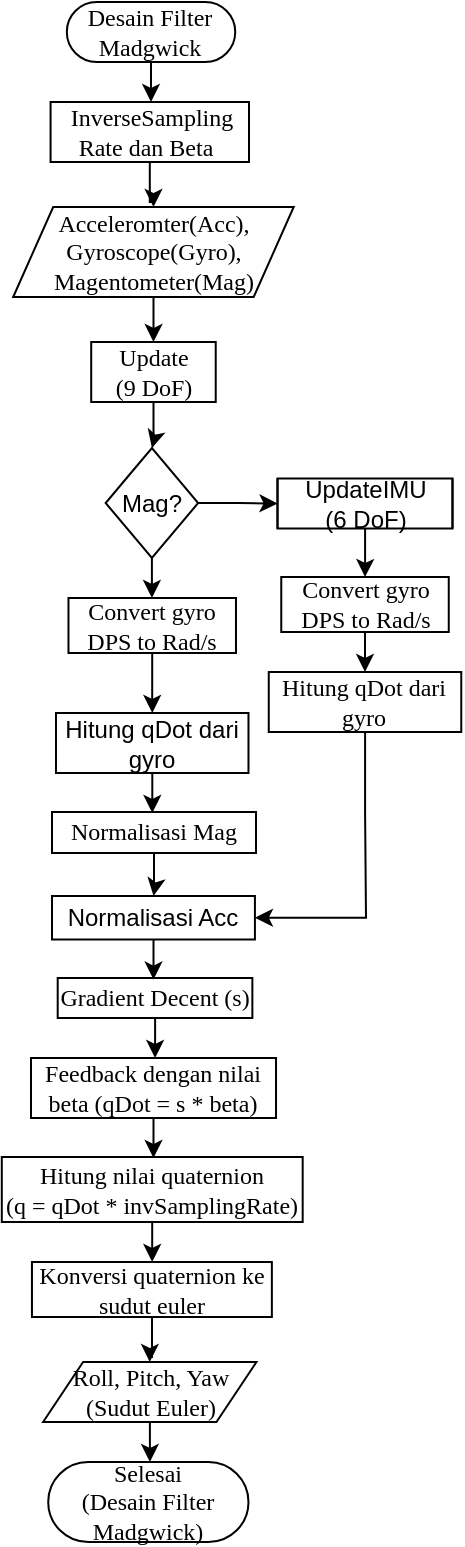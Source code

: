 <mxfile>
    <diagram id="BuBfJXl2WCBWpeAN5ICa" name="Page-3">
        <mxGraphModel dx="544" dy="330" grid="1" gridSize="10" guides="1" tooltips="1" connect="1" arrows="1" fold="1" page="1" pageScale="1" pageWidth="850" pageHeight="1100" math="0" shadow="0">
            <root>
                <mxCell id="H2aRWEQ9C2itSb5f_uay-0"/>
                <mxCell id="H2aRWEQ9C2itSb5f_uay-1" parent="H2aRWEQ9C2itSb5f_uay-0"/>
                <mxCell id="scPLqj7lEBCLQPymiZIo-0" value="" style="edgeStyle=orthogonalEdgeStyle;rounded=0;orthogonalLoop=1;jettySize=auto;html=1;" edge="1" parent="H2aRWEQ9C2itSb5f_uay-1" source="scPLqj7lEBCLQPymiZIo-1" target="scPLqj7lEBCLQPymiZIo-5">
                    <mxGeometry relative="1" as="geometry"/>
                </mxCell>
                <mxCell id="scPLqj7lEBCLQPymiZIo-1" value="&lt;font face=&quot;Times New Roman&quot;&gt;Desain Filter Madgwick&lt;/font&gt;" style="rounded=1;whiteSpace=wrap;html=1;arcSize=50;" vertex="1" parent="H2aRWEQ9C2itSb5f_uay-1">
                    <mxGeometry x="377.41" y="10" width="84.21" height="30" as="geometry"/>
                </mxCell>
                <mxCell id="scPLqj7lEBCLQPymiZIo-2" style="edgeStyle=orthogonalEdgeStyle;rounded=0;orthogonalLoop=1;jettySize=auto;html=1;entryX=0.5;entryY=0;entryDx=0;entryDy=0;" edge="1" parent="H2aRWEQ9C2itSb5f_uay-1" source="scPLqj7lEBCLQPymiZIo-3" target="scPLqj7lEBCLQPymiZIo-8">
                    <mxGeometry relative="1" as="geometry"/>
                </mxCell>
                <mxCell id="scPLqj7lEBCLQPymiZIo-3" value="&lt;font face=&quot;Times New Roman&quot;&gt;Acceleromter(Acc), Gyroscope(Gyro), Magentometer(Mag)&lt;/font&gt;" style="shape=parallelogram;perimeter=parallelogramPerimeter;whiteSpace=wrap;html=1;fixedSize=1;" vertex="1" parent="H2aRWEQ9C2itSb5f_uay-1">
                    <mxGeometry x="350.6" y="112.5" width="140.25" height="45" as="geometry"/>
                </mxCell>
                <mxCell id="scPLqj7lEBCLQPymiZIo-4" value="" style="edgeStyle=orthogonalEdgeStyle;rounded=0;orthogonalLoop=1;jettySize=auto;html=1;" edge="1" parent="H2aRWEQ9C2itSb5f_uay-1" source="scPLqj7lEBCLQPymiZIo-5" target="scPLqj7lEBCLQPymiZIo-3">
                    <mxGeometry relative="1" as="geometry"/>
                </mxCell>
                <mxCell id="scPLqj7lEBCLQPymiZIo-5" value="&lt;font face=&quot;Times New Roman&quot;&gt;&amp;nbsp;InverseSampling Rate dan Beta&amp;nbsp;&lt;/font&gt;" style="rounded=0;whiteSpace=wrap;html=1;" vertex="1" parent="H2aRWEQ9C2itSb5f_uay-1">
                    <mxGeometry x="369.29" y="60" width="99.21" height="30" as="geometry"/>
                </mxCell>
                <mxCell id="scPLqj7lEBCLQPymiZIo-6" value="&lt;font face=&quot;Times New Roman&quot;&gt;Selesai&lt;br&gt;(Desain Filter Madgwick)&lt;/font&gt;" style="whiteSpace=wrap;html=1;rounded=1;arcSize=50;" vertex="1" parent="H2aRWEQ9C2itSb5f_uay-1">
                    <mxGeometry x="368.11" y="740" width="100.13" height="40" as="geometry"/>
                </mxCell>
                <mxCell id="scPLqj7lEBCLQPymiZIo-7" value="" style="edgeStyle=orthogonalEdgeStyle;rounded=0;orthogonalLoop=1;jettySize=auto;html=1;" edge="1" parent="H2aRWEQ9C2itSb5f_uay-1" source="scPLqj7lEBCLQPymiZIo-8" target="scPLqj7lEBCLQPymiZIo-13">
                    <mxGeometry relative="1" as="geometry"/>
                </mxCell>
                <mxCell id="scPLqj7lEBCLQPymiZIo-8" value="&lt;font face=&quot;Times New Roman&quot;&gt;Update&lt;br&gt;(9 DoF)&lt;/font&gt;" style="rounded=1;whiteSpace=wrap;html=1;arcSize=0;" vertex="1" parent="H2aRWEQ9C2itSb5f_uay-1">
                    <mxGeometry x="389.6" y="180" width="62.26" height="30" as="geometry"/>
                </mxCell>
                <mxCell id="scPLqj7lEBCLQPymiZIo-9" value="" style="edgeStyle=orthogonalEdgeStyle;rounded=0;orthogonalLoop=1;jettySize=auto;html=1;" edge="1" parent="H2aRWEQ9C2itSb5f_uay-1" source="scPLqj7lEBCLQPymiZIo-10" target="scPLqj7lEBCLQPymiZIo-6">
                    <mxGeometry relative="1" as="geometry"/>
                </mxCell>
                <mxCell id="scPLqj7lEBCLQPymiZIo-10" value="&lt;font face=&quot;Times New Roman&quot;&gt;Roll, Pitch, Yaw&lt;br&gt;(Sudut Euler)&lt;/font&gt;" style="shape=parallelogram;perimeter=parallelogramPerimeter;whiteSpace=wrap;html=1;fixedSize=1;" vertex="1" parent="H2aRWEQ9C2itSb5f_uay-1">
                    <mxGeometry x="365.55" y="690" width="106.68" height="30" as="geometry"/>
                </mxCell>
                <mxCell id="scPLqj7lEBCLQPymiZIo-11" value="" style="edgeStyle=orthogonalEdgeStyle;rounded=0;orthogonalLoop=1;jettySize=auto;html=1;" edge="1" parent="H2aRWEQ9C2itSb5f_uay-1" source="scPLqj7lEBCLQPymiZIo-13" target="scPLqj7lEBCLQPymiZIo-15">
                    <mxGeometry relative="1" as="geometry"/>
                </mxCell>
                <mxCell id="scPLqj7lEBCLQPymiZIo-12" value="" style="edgeStyle=orthogonalEdgeStyle;rounded=0;orthogonalLoop=1;jettySize=auto;html=1;" edge="1" parent="H2aRWEQ9C2itSb5f_uay-1" source="scPLqj7lEBCLQPymiZIo-13" target="scPLqj7lEBCLQPymiZIo-17">
                    <mxGeometry relative="1" as="geometry"/>
                </mxCell>
                <mxCell id="scPLqj7lEBCLQPymiZIo-13" value="Mag?" style="rhombus;whiteSpace=wrap;html=1;rounded=1;arcSize=0;" vertex="1" parent="H2aRWEQ9C2itSb5f_uay-1">
                    <mxGeometry x="396.83" y="233" width="46.25" height="55" as="geometry"/>
                </mxCell>
                <mxCell id="scPLqj7lEBCLQPymiZIo-14" style="edgeStyle=orthogonalEdgeStyle;rounded=0;orthogonalLoop=1;jettySize=auto;html=1;entryX=0.5;entryY=0;entryDx=0;entryDy=0;" edge="1" parent="H2aRWEQ9C2itSb5f_uay-1" source="scPLqj7lEBCLQPymiZIo-15" target="scPLqj7lEBCLQPymiZIo-33">
                    <mxGeometry relative="1" as="geometry"/>
                </mxCell>
                <mxCell id="scPLqj7lEBCLQPymiZIo-15" value="UpdateIMU&lt;br&gt;(6 DoF)" style="shape=process;whiteSpace=wrap;html=1;backgroundOutline=1;size=0;" vertex="1" parent="H2aRWEQ9C2itSb5f_uay-1">
                    <mxGeometry x="482.75" y="248.25" width="87.5" height="25" as="geometry"/>
                </mxCell>
                <mxCell id="scPLqj7lEBCLQPymiZIo-16" value="" style="edgeStyle=orthogonalEdgeStyle;rounded=0;orthogonalLoop=1;jettySize=auto;html=1;" edge="1" parent="H2aRWEQ9C2itSb5f_uay-1" source="scPLqj7lEBCLQPymiZIo-17" target="scPLqj7lEBCLQPymiZIo-23">
                    <mxGeometry relative="1" as="geometry"/>
                </mxCell>
                <mxCell id="scPLqj7lEBCLQPymiZIo-17" value="&lt;font face=&quot;Times New Roman&quot;&gt;Convert gyro DPS to Rad/s&lt;/font&gt;" style="rounded=1;whiteSpace=wrap;html=1;arcSize=0;" vertex="1" parent="H2aRWEQ9C2itSb5f_uay-1">
                    <mxGeometry x="378.24" y="308" width="83.75" height="27.5" as="geometry"/>
                </mxCell>
                <mxCell id="scPLqj7lEBCLQPymiZIo-18" value="" style="edgeStyle=orthogonalEdgeStyle;rounded=0;orthogonalLoop=1;jettySize=auto;html=1;" edge="1" parent="H2aRWEQ9C2itSb5f_uay-1" source="scPLqj7lEBCLQPymiZIo-19" target="scPLqj7lEBCLQPymiZIo-31">
                    <mxGeometry relative="1" as="geometry"/>
                </mxCell>
                <mxCell id="scPLqj7lEBCLQPymiZIo-19" value="&lt;font face=&quot;Times New Roman&quot;&gt;Normalisasi Mag&lt;/font&gt;" style="whiteSpace=wrap;html=1;rounded=1;arcSize=0;" vertex="1" parent="H2aRWEQ9C2itSb5f_uay-1">
                    <mxGeometry x="370" y="415" width="102" height="20.5" as="geometry"/>
                </mxCell>
                <mxCell id="scPLqj7lEBCLQPymiZIo-20" value="" style="edgeStyle=orthogonalEdgeStyle;rounded=0;orthogonalLoop=1;jettySize=auto;html=1;" edge="1" parent="H2aRWEQ9C2itSb5f_uay-1" source="scPLqj7lEBCLQPymiZIo-21" target="scPLqj7lEBCLQPymiZIo-25">
                    <mxGeometry relative="1" as="geometry"/>
                </mxCell>
                <mxCell id="scPLqj7lEBCLQPymiZIo-21" value="&lt;font face=&quot;Times New Roman&quot;&gt;Gradient Decent (s)&lt;/font&gt;" style="whiteSpace=wrap;html=1;rounded=1;arcSize=0;" vertex="1" parent="H2aRWEQ9C2itSb5f_uay-1">
                    <mxGeometry x="372.85" y="498" width="97.33" height="20" as="geometry"/>
                </mxCell>
                <mxCell id="scPLqj7lEBCLQPymiZIo-22" value="" style="edgeStyle=orthogonalEdgeStyle;rounded=0;orthogonalLoop=1;jettySize=auto;html=1;" edge="1" parent="H2aRWEQ9C2itSb5f_uay-1" source="scPLqj7lEBCLQPymiZIo-23" target="scPLqj7lEBCLQPymiZIo-19">
                    <mxGeometry relative="1" as="geometry"/>
                </mxCell>
                <mxCell id="scPLqj7lEBCLQPymiZIo-23" value="Hitung qDot dari gyro" style="whiteSpace=wrap;html=1;rounded=1;arcSize=0;" vertex="1" parent="H2aRWEQ9C2itSb5f_uay-1">
                    <mxGeometry x="371.99" y="365.5" width="96.25" height="30" as="geometry"/>
                </mxCell>
                <mxCell id="scPLqj7lEBCLQPymiZIo-24" value="" style="edgeStyle=orthogonalEdgeStyle;rounded=0;orthogonalLoop=1;jettySize=auto;html=1;" edge="1" parent="H2aRWEQ9C2itSb5f_uay-1" source="scPLqj7lEBCLQPymiZIo-25" target="scPLqj7lEBCLQPymiZIo-27">
                    <mxGeometry relative="1" as="geometry"/>
                </mxCell>
                <mxCell id="scPLqj7lEBCLQPymiZIo-25" value="&lt;font face=&quot;Times New Roman&quot;&gt;Feedback dengan nilai beta (qDot = s * beta)&lt;/font&gt;" style="whiteSpace=wrap;html=1;rounded=1;arcSize=0;" vertex="1" parent="H2aRWEQ9C2itSb5f_uay-1">
                    <mxGeometry x="359.5" y="538" width="122.51" height="30" as="geometry"/>
                </mxCell>
                <mxCell id="scPLqj7lEBCLQPymiZIo-26" value="" style="edgeStyle=orthogonalEdgeStyle;rounded=0;orthogonalLoop=1;jettySize=auto;html=1;" edge="1" parent="H2aRWEQ9C2itSb5f_uay-1" source="scPLqj7lEBCLQPymiZIo-27" target="scPLqj7lEBCLQPymiZIo-29">
                    <mxGeometry relative="1" as="geometry"/>
                </mxCell>
                <mxCell id="scPLqj7lEBCLQPymiZIo-27" value="&lt;font face=&quot;Times New Roman&quot;&gt;Hitung nilai quaternion&lt;br&gt;(q = qDot * invSamplingRate)&lt;/font&gt;" style="rounded=1;whiteSpace=wrap;html=1;arcSize=0;" vertex="1" parent="H2aRWEQ9C2itSb5f_uay-1">
                    <mxGeometry x="344.9" y="587.5" width="150.44" height="32.5" as="geometry"/>
                </mxCell>
                <mxCell id="scPLqj7lEBCLQPymiZIo-37" style="edgeStyle=orthogonalEdgeStyle;rounded=0;orthogonalLoop=1;jettySize=auto;html=1;entryX=0.5;entryY=0;entryDx=0;entryDy=0;" edge="1" parent="H2aRWEQ9C2itSb5f_uay-1" source="scPLqj7lEBCLQPymiZIo-29" target="scPLqj7lEBCLQPymiZIo-10">
                    <mxGeometry relative="1" as="geometry"/>
                </mxCell>
                <mxCell id="scPLqj7lEBCLQPymiZIo-29" value="&lt;font face=&quot;Times New Roman&quot;&gt;Konversi quaternion ke sudut euler&lt;/font&gt;" style="rounded=1;whiteSpace=wrap;html=1;arcSize=0;" vertex="1" parent="H2aRWEQ9C2itSb5f_uay-1">
                    <mxGeometry x="359.98" y="640" width="119.95" height="27.5" as="geometry"/>
                </mxCell>
                <mxCell id="scPLqj7lEBCLQPymiZIo-30" style="edgeStyle=orthogonalEdgeStyle;rounded=0;orthogonalLoop=1;jettySize=auto;html=1;entryX=0.5;entryY=0;entryDx=0;entryDy=0;" edge="1" parent="H2aRWEQ9C2itSb5f_uay-1" source="scPLqj7lEBCLQPymiZIo-31" target="scPLqj7lEBCLQPymiZIo-21">
                    <mxGeometry relative="1" as="geometry"/>
                </mxCell>
                <mxCell id="scPLqj7lEBCLQPymiZIo-31" value="Normalisasi Acc" style="whiteSpace=wrap;html=1;rounded=1;arcSize=0;" vertex="1" parent="H2aRWEQ9C2itSb5f_uay-1">
                    <mxGeometry x="370" y="457" width="101.46" height="21.75" as="geometry"/>
                </mxCell>
                <mxCell id="scPLqj7lEBCLQPymiZIo-32" style="edgeStyle=orthogonalEdgeStyle;rounded=0;orthogonalLoop=1;jettySize=auto;html=1;" edge="1" parent="H2aRWEQ9C2itSb5f_uay-1" source="scPLqj7lEBCLQPymiZIo-33" target="scPLqj7lEBCLQPymiZIo-35">
                    <mxGeometry relative="1" as="geometry"/>
                </mxCell>
                <mxCell id="scPLqj7lEBCLQPymiZIo-33" value="&lt;font face=&quot;Times New Roman&quot;&gt;Convert gyro DPS to Rad/s&lt;/font&gt;" style="rounded=1;whiteSpace=wrap;html=1;arcSize=0;" vertex="1" parent="H2aRWEQ9C2itSb5f_uay-1">
                    <mxGeometry x="484.63" y="297.5" width="83.75" height="27.5" as="geometry"/>
                </mxCell>
                <mxCell id="scPLqj7lEBCLQPymiZIo-34" style="edgeStyle=orthogonalEdgeStyle;rounded=0;orthogonalLoop=1;jettySize=auto;html=1;entryX=1;entryY=0.5;entryDx=0;entryDy=0;" edge="1" parent="H2aRWEQ9C2itSb5f_uay-1" source="scPLqj7lEBCLQPymiZIo-35" target="scPLqj7lEBCLQPymiZIo-31">
                    <mxGeometry relative="1" as="geometry">
                        <Array as="points">
                            <mxPoint x="527" y="416"/>
                            <mxPoint x="527" y="468"/>
                        </Array>
                    </mxGeometry>
                </mxCell>
                <mxCell id="scPLqj7lEBCLQPymiZIo-35" value="&lt;font face=&quot;Times New Roman&quot;&gt;Hitung qDot dari gyro&lt;/font&gt;" style="whiteSpace=wrap;html=1;rounded=1;arcSize=0;" vertex="1" parent="H2aRWEQ9C2itSb5f_uay-1">
                    <mxGeometry x="478.38" y="345" width="96.25" height="30" as="geometry"/>
                </mxCell>
            </root>
        </mxGraphModel>
    </diagram>
    <diagram id="-nuwZjXYnXBQKxyOWOHR" name="Page-2">
        <mxGraphModel dx="789" dy="478" grid="1" gridSize="10" guides="1" tooltips="1" connect="1" arrows="1" fold="1" page="1" pageScale="1" pageWidth="850" pageHeight="1100" math="0" shadow="0">
            <root>
                <mxCell id="R7MPjAdl8ZnxEVZZ4GXp-0"/>
                <mxCell id="R7MPjAdl8ZnxEVZZ4GXp-1" parent="R7MPjAdl8ZnxEVZZ4GXp-0"/>
                <mxCell id="f78Xwyn0-9pBlHI2riHW-0" style="edgeStyle=orthogonalEdgeStyle;rounded=0;orthogonalLoop=1;jettySize=auto;html=1;" edge="1" parent="R7MPjAdl8ZnxEVZZ4GXp-1" source="f78Xwyn0-9pBlHI2riHW-1" target="f78Xwyn0-9pBlHI2riHW-8">
                    <mxGeometry relative="1" as="geometry"/>
                </mxCell>
                <mxCell id="f78Xwyn0-9pBlHI2riHW-1" value="&lt;font face=&quot;Times New Roman&quot;&gt;Process Data&lt;/font&gt;" style="rounded=1;whiteSpace=wrap;html=1;arcSize=50;" vertex="1" parent="R7MPjAdl8ZnxEVZZ4GXp-1">
                    <mxGeometry x="212.5" y="10" width="95" height="20" as="geometry"/>
                </mxCell>
                <mxCell id="f78Xwyn0-9pBlHI2riHW-2" value="&lt;font face=&quot;Times New Roman&quot;&gt;Selesai&lt;br&gt;(Process Data)&lt;/font&gt;" style="whiteSpace=wrap;html=1;rounded=1;arcSize=50;" vertex="1" parent="R7MPjAdl8ZnxEVZZ4GXp-1">
                    <mxGeometry x="208.89" y="503.75" width="100" height="30" as="geometry"/>
                </mxCell>
                <mxCell id="f78Xwyn0-9pBlHI2riHW-3" style="edgeStyle=orthogonalEdgeStyle;rounded=0;orthogonalLoop=1;jettySize=auto;html=1;" edge="1" parent="R7MPjAdl8ZnxEVZZ4GXp-1" source="f78Xwyn0-9pBlHI2riHW-4" target="f78Xwyn0-9pBlHI2riHW-18">
                    <mxGeometry relative="1" as="geometry"/>
                </mxCell>
                <mxCell id="f78Xwyn0-9pBlHI2riHW-4" value="&lt;font face=&quot;Times New Roman&quot;&gt;Olah Data IMU dengan MATLAB&lt;/font&gt;" style="rounded=1;whiteSpace=wrap;html=1;arcSize=0;" vertex="1" parent="R7MPjAdl8ZnxEVZZ4GXp-1">
                    <mxGeometry x="209.65" y="285" width="98.13" height="35" as="geometry"/>
                </mxCell>
                <mxCell id="f78Xwyn0-9pBlHI2riHW-5" value="" style="edgeStyle=orthogonalEdgeStyle;rounded=0;orthogonalLoop=1;jettySize=auto;html=1;" edge="1" parent="R7MPjAdl8ZnxEVZZ4GXp-1" source="f78Xwyn0-9pBlHI2riHW-6" target="f78Xwyn0-9pBlHI2riHW-16">
                    <mxGeometry relative="1" as="geometry"/>
                </mxCell>
                <mxCell id="f78Xwyn0-9pBlHI2riHW-6" value="&lt;font face=&quot;Times New Roman&quot;&gt;Kalibrasi&amp;nbsp;&lt;/font&gt;" style="rounded=1;whiteSpace=wrap;html=1;arcSize=0;" vertex="1" parent="R7MPjAdl8ZnxEVZZ4GXp-1">
                    <mxGeometry x="224.66" y="120" width="70" height="30" as="geometry"/>
                </mxCell>
                <mxCell id="f78Xwyn0-9pBlHI2riHW-7" value="" style="edgeStyle=orthogonalEdgeStyle;rounded=0;orthogonalLoop=1;jettySize=auto;html=1;" edge="1" parent="R7MPjAdl8ZnxEVZZ4GXp-1" source="f78Xwyn0-9pBlHI2riHW-8" target="f78Xwyn0-9pBlHI2riHW-6">
                    <mxGeometry relative="1" as="geometry"/>
                </mxCell>
                <mxCell id="f78Xwyn0-9pBlHI2riHW-8" value="&lt;font face=&quot;Times New Roman&quot;&gt;Arduino Data (IMU + Filter Realtime)&lt;/font&gt;" style="rounded=1;whiteSpace=wrap;html=1;arcSize=0;" vertex="1" parent="R7MPjAdl8ZnxEVZZ4GXp-1">
                    <mxGeometry x="206.22" y="60" width="106.88" height="40" as="geometry"/>
                </mxCell>
                <mxCell id="f78Xwyn0-9pBlHI2riHW-9" style="edgeStyle=orthogonalEdgeStyle;rounded=0;orthogonalLoop=1;jettySize=auto;html=1;" edge="1" parent="R7MPjAdl8ZnxEVZZ4GXp-1" source="f78Xwyn0-9pBlHI2riHW-10" target="f78Xwyn0-9pBlHI2riHW-4">
                    <mxGeometry relative="1" as="geometry"/>
                </mxCell>
                <mxCell id="f78Xwyn0-9pBlHI2riHW-10" value="&lt;font face=&quot;Times New Roman&quot;&gt;Acc, Gyro, Mag, Roll, Pitch, Yaw&lt;/font&gt;" style="shape=parallelogram;perimeter=parallelogramPerimeter;whiteSpace=wrap;html=1;fixedSize=1;rounded=1;arcSize=0;" vertex="1" parent="R7MPjAdl8ZnxEVZZ4GXp-1">
                    <mxGeometry x="206.22" y="225" width="106.88" height="40" as="geometry"/>
                </mxCell>
                <mxCell id="f78Xwyn0-9pBlHI2riHW-11" value="" style="edgeStyle=orthogonalEdgeStyle;rounded=0;orthogonalLoop=1;jettySize=auto;html=1;" edge="1" parent="R7MPjAdl8ZnxEVZZ4GXp-1" source="f78Xwyn0-9pBlHI2riHW-12" target="f78Xwyn0-9pBlHI2riHW-14">
                    <mxGeometry relative="1" as="geometry"/>
                </mxCell>
                <mxCell id="f78Xwyn0-9pBlHI2riHW-12" value="&lt;font face=&quot;Times New Roman&quot;&gt;Hitung nilai RMSE&lt;/font&gt;" style="whiteSpace=wrap;html=1;rounded=1;arcSize=0;" vertex="1" parent="R7MPjAdl8ZnxEVZZ4GXp-1">
                    <mxGeometry x="205.6" y="397.5" width="108.12" height="25" as="geometry"/>
                </mxCell>
                <mxCell id="f78Xwyn0-9pBlHI2riHW-13" value="" style="edgeStyle=orthogonalEdgeStyle;rounded=0;orthogonalLoop=1;jettySize=auto;html=1;" edge="1" parent="R7MPjAdl8ZnxEVZZ4GXp-1" source="f78Xwyn0-9pBlHI2riHW-14" target="f78Xwyn0-9pBlHI2riHW-2">
                    <mxGeometry relative="1" as="geometry"/>
                </mxCell>
                <mxCell id="f78Xwyn0-9pBlHI2riHW-14" value="&lt;font face=&quot;Times New Roman&quot;&gt;RMSE, Plot&lt;/font&gt;" style="shape=parallelogram;perimeter=parallelogramPerimeter;whiteSpace=wrap;html=1;fixedSize=1;rounded=1;arcSize=0;" vertex="1" parent="R7MPjAdl8ZnxEVZZ4GXp-1">
                    <mxGeometry x="210.45" y="448.75" width="96.87" height="28.75" as="geometry"/>
                </mxCell>
                <mxCell id="f78Xwyn0-9pBlHI2riHW-15" value="" style="edgeStyle=orthogonalEdgeStyle;rounded=0;orthogonalLoop=1;jettySize=auto;html=1;" edge="1" parent="R7MPjAdl8ZnxEVZZ4GXp-1" source="f78Xwyn0-9pBlHI2riHW-16" target="f78Xwyn0-9pBlHI2riHW-10">
                    <mxGeometry relative="1" as="geometry"/>
                </mxCell>
                <mxCell id="f78Xwyn0-9pBlHI2riHW-16" value="&lt;font face=&quot;Times New Roman&quot;&gt;Desain Madgwick Filter&lt;/font&gt;" style="shape=process;whiteSpace=wrap;html=1;backgroundOutline=1;" vertex="1" parent="R7MPjAdl8ZnxEVZZ4GXp-1">
                    <mxGeometry x="204.66" y="172.5" width="110" height="30" as="geometry"/>
                </mxCell>
                <mxCell id="f78Xwyn0-9pBlHI2riHW-17" style="edgeStyle=orthogonalEdgeStyle;rounded=0;orthogonalLoop=1;jettySize=auto;html=1;" edge="1" parent="R7MPjAdl8ZnxEVZZ4GXp-1" source="f78Xwyn0-9pBlHI2riHW-18" target="f78Xwyn0-9pBlHI2riHW-12">
                    <mxGeometry relative="1" as="geometry"/>
                </mxCell>
                <mxCell id="f78Xwyn0-9pBlHI2riHW-18" value="&lt;font face=&quot;Times New Roman&quot;&gt;Desain Madgwick Filter&lt;/font&gt;" style="shape=process;whiteSpace=wrap;html=1;backgroundOutline=1;" vertex="1" parent="R7MPjAdl8ZnxEVZZ4GXp-1">
                    <mxGeometry x="203.1" y="344" width="110" height="30" as="geometry"/>
                </mxCell>
            </root>
        </mxGraphModel>
    </diagram>
    <diagram id="kmAJGGws22bIz-2701WK" name="Page-1">
        <mxGraphModel dx="928" dy="562" grid="1" gridSize="10" guides="1" tooltips="1" connect="1" arrows="1" fold="1" page="1" pageScale="1" pageWidth="850" pageHeight="1100" math="0" shadow="0">
            <root>
                <mxCell id="0"/>
                <mxCell id="1" parent="0"/>
                <mxCell id="279" style="edgeStyle=orthogonalEdgeStyle;rounded=0;orthogonalLoop=1;jettySize=auto;html=1;" parent="1" source="17" target="117" edge="1">
                    <mxGeometry relative="1" as="geometry"/>
                </mxCell>
                <mxCell id="17" value="&lt;font face=&quot;Times New Roman&quot;&gt;Pengujian Pada Robot&lt;/font&gt;" style="rounded=1;whiteSpace=wrap;html=1;arcSize=0;" parent="1" vertex="1">
                    <mxGeometry x="316.56" y="200" width="72.5" height="30" as="geometry"/>
                </mxCell>
                <mxCell id="280" style="edgeStyle=orthogonalEdgeStyle;rounded=0;orthogonalLoop=1;jettySize=auto;html=1;entryX=0.5;entryY=0;entryDx=0;entryDy=0;" parent="1" source="24" target="48" edge="1">
                    <mxGeometry relative="1" as="geometry"/>
                </mxCell>
                <mxCell id="24" value="PWM didapatkan sesuai sudut" style="shape=parallelogram;perimeter=parallelogramPerimeter;whiteSpace=wrap;html=1;fixedSize=1;" parent="1" vertex="1">
                    <mxGeometry x="290.0" y="342.5" width="125.62" height="30" as="geometry"/>
                </mxCell>
                <mxCell id="248" style="edgeStyle=orthogonalEdgeStyle;rounded=0;orthogonalLoop=1;jettySize=auto;html=1;" parent="1" source="28" target="235" edge="1">
                    <mxGeometry relative="1" as="geometry"/>
                </mxCell>
                <mxCell id="281" style="edgeStyle=orthogonalEdgeStyle;rounded=0;orthogonalLoop=1;jettySize=auto;html=1;entryX=1;entryY=0.5;entryDx=0;entryDy=0;" edge="1" parent="1" source="28" target="117">
                    <mxGeometry relative="1" as="geometry">
                        <Array as="points">
                            <mxPoint x="440.31" y="478.5"/>
                            <mxPoint x="440.31" y="265.5"/>
                        </Array>
                    </mxGeometry>
                </mxCell>
                <mxCell id="28" value="sudah dapatkan semua pwm?&lt;br&gt;" style="rhombus;whiteSpace=wrap;html=1;" parent="1" vertex="1">
                    <mxGeometry x="314.42" y="438.5" width="80" height="80" as="geometry"/>
                </mxCell>
                <mxCell id="31" value="No" style="text;html=1;align=center;verticalAlign=middle;resizable=0;points=[];autosize=1;strokeColor=none;" parent="1" vertex="1">
                    <mxGeometry x="410" y="460" width="30" height="20" as="geometry"/>
                </mxCell>
                <mxCell id="251" style="edgeStyle=orthogonalEdgeStyle;rounded=0;orthogonalLoop=1;jettySize=auto;html=1;" parent="1" source="32" target="66" edge="1">
                    <mxGeometry relative="1" as="geometry"/>
                </mxCell>
                <mxCell id="32" value="Mulai" style="rounded=1;whiteSpace=wrap;html=1;arcSize=46;" parent="1" vertex="1">
                    <mxGeometry x="317.81" y="30" width="70" height="30" as="geometry"/>
                </mxCell>
                <mxCell id="51" style="edgeStyle=orthogonalEdgeStyle;rounded=0;orthogonalLoop=1;jettySize=auto;html=1;" parent="1" source="48" target="28" edge="1">
                    <mxGeometry relative="1" as="geometry"/>
                </mxCell>
                <mxCell id="48" value="&lt;font face=&quot;Times New Roman&quot;&gt;Process Data&lt;/font&gt;" style="shape=process;whiteSpace=wrap;html=1;backgroundOutline=1;size=0.104;" parent="1" vertex="1">
                    <mxGeometry x="304.83" y="397.5" width="96.24" height="15" as="geometry"/>
                </mxCell>
                <mxCell id="91" value="" style="edgeStyle=orthogonalEdgeStyle;rounded=0;orthogonalLoop=1;jettySize=auto;html=1;" parent="1" source="66" target="87" edge="1">
                    <mxGeometry relative="1" as="geometry"/>
                </mxCell>
                <mxCell id="66" value="&lt;font face=&quot;Times New Roman&quot;&gt;Pengujian IMU&lt;/font&gt;" style="rounded=1;whiteSpace=wrap;html=1;arcSize=0;" parent="1" vertex="1">
                    <mxGeometry x="312.88" y="80" width="79.06" height="15" as="geometry"/>
                </mxCell>
                <mxCell id="93" value="" style="edgeStyle=orthogonalEdgeStyle;rounded=0;orthogonalLoop=1;jettySize=auto;html=1;" parent="1" source="87" target="92" edge="1">
                    <mxGeometry relative="1" as="geometry"/>
                </mxCell>
                <mxCell id="87" value="Uji Statis/Dinamis" style="rounded=0;whiteSpace=wrap;html=1;" parent="1" vertex="1">
                    <mxGeometry x="301.16" y="120" width="102.5" height="15" as="geometry"/>
                </mxCell>
                <mxCell id="254" style="edgeStyle=orthogonalEdgeStyle;rounded=0;orthogonalLoop=1;jettySize=auto;html=1;" parent="1" source="92" target="17" edge="1">
                    <mxGeometry relative="1" as="geometry"/>
                </mxCell>
                <mxCell id="92" value="&lt;font face=&quot;Times New Roman&quot;&gt;Process Data&lt;/font&gt;" style="shape=process;whiteSpace=wrap;html=1;backgroundOutline=1;rounded=0;" parent="1" vertex="1">
                    <mxGeometry x="305.31" y="160" width="95" height="15" as="geometry"/>
                </mxCell>
                <mxCell id="115" value="&lt;font face=&quot;Times New Roman&quot;&gt;Selesai&lt;/font&gt;" style="whiteSpace=wrap;html=1;rounded=1;arcSize=50;" parent="1" vertex="1">
                    <mxGeometry x="322.37" y="695" width="64.11" height="20" as="geometry"/>
                </mxCell>
                <mxCell id="127" value="" style="edgeStyle=orthogonalEdgeStyle;rounded=0;orthogonalLoop=1;jettySize=auto;html=1;" parent="1" source="117" target="126" edge="1">
                    <mxGeometry relative="1" as="geometry"/>
                </mxCell>
                <mxCell id="117" value="&lt;font face=&quot;Times New Roman&quot;&gt;Ambil PWM robot&amp;nbsp;&lt;/font&gt;" style="rounded=1;whiteSpace=wrap;html=1;arcSize=0;" parent="1" vertex="1">
                    <mxGeometry x="302.81" y="252.5" width="100" height="25" as="geometry"/>
                </mxCell>
                <mxCell id="132" style="edgeStyle=orthogonalEdgeStyle;rounded=0;orthogonalLoop=1;jettySize=auto;html=1;entryX=0.5;entryY=0;entryDx=0;entryDy=0;" parent="1" source="126" target="24" edge="1">
                    <mxGeometry relative="1" as="geometry"/>
                </mxCell>
                <mxCell id="126" value="Edit Transpiler Robot Hexapod&amp;nbsp;" style="rounded=0;whiteSpace=wrap;html=1;" parent="1" vertex="1">
                    <mxGeometry x="307.81" y="292.5" width="90" height="30" as="geometry"/>
                </mxCell>
                <mxCell id="237" value="" style="edgeStyle=orthogonalEdgeStyle;rounded=0;orthogonalLoop=1;jettySize=auto;html=1;" parent="1" source="235" target="236" edge="1">
                    <mxGeometry relative="1" as="geometry"/>
                </mxCell>
                <mxCell id="235" value="&lt;font face=&quot;Times New Roman&quot;&gt;Pengujian IMU dan Robot Secara Dinamis&lt;/font&gt;" style="rounded=1;whiteSpace=wrap;html=1;arcSize=15;" parent="1" vertex="1">
                    <mxGeometry x="304.73" y="540" width="99.38" height="40" as="geometry"/>
                </mxCell>
                <mxCell id="283" style="edgeStyle=orthogonalEdgeStyle;rounded=0;orthogonalLoop=1;jettySize=auto;html=1;" edge="1" parent="1" source="236" target="238">
                    <mxGeometry relative="1" as="geometry"/>
                </mxCell>
                <mxCell id="236" value="&lt;font face=&quot;Times New Roman&quot;&gt;Test Robot Jalan di Arena&lt;/font&gt;" style="whiteSpace=wrap;html=1;rounded=1;arcSize=0;" parent="1" vertex="1">
                    <mxGeometry x="313.33" y="600" width="82.19" height="35" as="geometry"/>
                </mxCell>
                <mxCell id="255" value="" style="edgeStyle=orthogonalEdgeStyle;rounded=0;orthogonalLoop=1;jettySize=auto;html=1;" parent="1" source="238" target="115" edge="1">
                    <mxGeometry relative="1" as="geometry"/>
                </mxCell>
                <mxCell id="238" value="Process Data" style="shape=process;whiteSpace=wrap;html=1;backgroundOutline=1;rounded=1;arcSize=0;" parent="1" vertex="1">
                    <mxGeometry x="304.49" y="654.25" width="99.68" height="17.5" as="geometry"/>
                </mxCell>
            </root>
        </mxGraphModel>
    </diagram>
</mxfile>